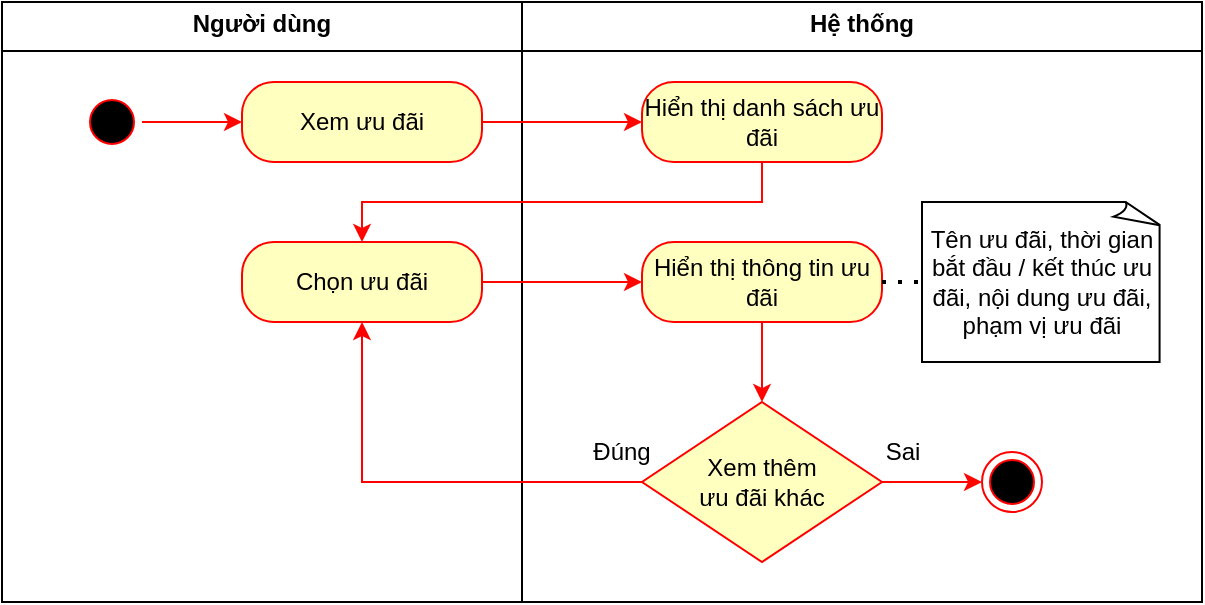 <mxfile version="26.0.10">
  <diagram name="Page-1" id="G9ozgS4Jb92wQeqAHuRP">
    <mxGraphModel dx="976" dy="418" grid="1" gridSize="10" guides="1" tooltips="1" connect="1" arrows="1" fold="1" page="1" pageScale="1" pageWidth="850" pageHeight="1100" math="0" shadow="0">
      <root>
        <mxCell id="0" />
        <mxCell id="1" parent="0" />
        <mxCell id="p94vNTU9T4nclMIpOv3r-1" value="&lt;p style=&quot;margin:0px;margin-top:4px;text-align:center;&quot;&gt;&lt;b&gt;Hệ thống&lt;/b&gt;&lt;/p&gt;&lt;hr size=&quot;1&quot; style=&quot;border-style:solid;&quot;&gt;&lt;div style=&quot;height:2px;&quot;&gt;&lt;/div&gt;" style="verticalAlign=top;align=left;overflow=fill;html=1;whiteSpace=wrap;" parent="1" vertex="1">
          <mxGeometry x="260" width="340" height="300" as="geometry" />
        </mxCell>
        <mxCell id="p94vNTU9T4nclMIpOv3r-2" value="&lt;p style=&quot;margin:0px;margin-top:4px;text-align:center;&quot;&gt;&lt;b&gt;Người dùng&lt;/b&gt;&lt;/p&gt;&lt;hr size=&quot;1&quot; style=&quot;border-style:solid;&quot;&gt;&lt;div style=&quot;height:2px;&quot;&gt;&lt;/div&gt;" style="verticalAlign=top;align=left;overflow=fill;html=1;whiteSpace=wrap;" parent="1" vertex="1">
          <mxGeometry width="260" height="300" as="geometry" />
        </mxCell>
        <mxCell id="p94vNTU9T4nclMIpOv3r-3" value="" style="ellipse;html=1;shape=startState;fillColor=#000000;strokeColor=#ff0000;" parent="1" vertex="1">
          <mxGeometry x="40" y="45" width="30" height="30" as="geometry" />
        </mxCell>
        <mxCell id="p94vNTU9T4nclMIpOv3r-4" value="" style="edgeStyle=orthogonalEdgeStyle;rounded=0;orthogonalLoop=1;jettySize=auto;html=1;strokeColor=#FF0500;" parent="1" source="p94vNTU9T4nclMIpOv3r-3" target="p94vNTU9T4nclMIpOv3r-6" edge="1">
          <mxGeometry relative="1" as="geometry" />
        </mxCell>
        <mxCell id="p94vNTU9T4nclMIpOv3r-5" value="" style="edgeStyle=orthogonalEdgeStyle;rounded=0;orthogonalLoop=1;jettySize=auto;html=1;strokeColor=#FF0500;" parent="1" source="p94vNTU9T4nclMIpOv3r-6" target="p94vNTU9T4nclMIpOv3r-8" edge="1">
          <mxGeometry relative="1" as="geometry" />
        </mxCell>
        <mxCell id="p94vNTU9T4nclMIpOv3r-6" value="Xem ưu đãi" style="rounded=1;whiteSpace=wrap;html=1;arcSize=40;fontColor=#000000;fillColor=#ffffc0;strokeColor=#ff0000;" parent="1" vertex="1">
          <mxGeometry x="120" y="40" width="120" height="40" as="geometry" />
        </mxCell>
        <mxCell id="p94vNTU9T4nclMIpOv3r-7" style="edgeStyle=orthogonalEdgeStyle;rounded=0;orthogonalLoop=1;jettySize=auto;html=1;entryX=0.5;entryY=0;entryDx=0;entryDy=0;strokeColor=#FF0500;" parent="1" source="p94vNTU9T4nclMIpOv3r-8" target="p94vNTU9T4nclMIpOv3r-10" edge="1">
          <mxGeometry relative="1" as="geometry">
            <Array as="points">
              <mxPoint x="380" y="100" />
              <mxPoint x="180" y="100" />
            </Array>
          </mxGeometry>
        </mxCell>
        <mxCell id="p94vNTU9T4nclMIpOv3r-8" value="Hiển thị danh sách ưu đãi" style="rounded=1;whiteSpace=wrap;html=1;arcSize=40;fontColor=#000000;fillColor=#ffffc0;strokeColor=#ff0000;" parent="1" vertex="1">
          <mxGeometry x="320" y="40" width="120" height="40" as="geometry" />
        </mxCell>
        <mxCell id="p94vNTU9T4nclMIpOv3r-9" style="edgeStyle=orthogonalEdgeStyle;rounded=0;orthogonalLoop=1;jettySize=auto;html=1;entryX=0;entryY=0.5;entryDx=0;entryDy=0;strokeColor=#FF0500;" parent="1" source="p94vNTU9T4nclMIpOv3r-10" target="p94vNTU9T4nclMIpOv3r-13" edge="1">
          <mxGeometry relative="1" as="geometry" />
        </mxCell>
        <mxCell id="p94vNTU9T4nclMIpOv3r-10" value="Chọn ưu đãi" style="rounded=1;whiteSpace=wrap;html=1;arcSize=40;fontColor=#000000;fillColor=#ffffc0;strokeColor=#ff0000;" parent="1" vertex="1">
          <mxGeometry x="120" y="120" width="120" height="40" as="geometry" />
        </mxCell>
        <mxCell id="p94vNTU9T4nclMIpOv3r-11" value="" style="edgeStyle=orthogonalEdgeStyle;rounded=0;orthogonalLoop=1;jettySize=auto;html=1;" parent="1" target="p94vNTU9T4nclMIpOv3r-16" edge="1">
          <mxGeometry relative="1" as="geometry">
            <mxPoint x="380" y="200" as="sourcePoint" />
          </mxGeometry>
        </mxCell>
        <mxCell id="p94vNTU9T4nclMIpOv3r-12" style="edgeStyle=orthogonalEdgeStyle;rounded=0;orthogonalLoop=1;jettySize=auto;html=1;entryX=0.5;entryY=0;entryDx=0;entryDy=0;strokeColor=#FF0500;" parent="1" source="p94vNTU9T4nclMIpOv3r-13" target="p94vNTU9T4nclMIpOv3r-16" edge="1">
          <mxGeometry relative="1" as="geometry" />
        </mxCell>
        <mxCell id="p94vNTU9T4nclMIpOv3r-13" value="Hiển thị thông tin ưu đãi" style="rounded=1;whiteSpace=wrap;html=1;arcSize=40;fontColor=#000000;fillColor=#ffffc0;strokeColor=#ff0000;" parent="1" vertex="1">
          <mxGeometry x="320" y="120" width="120" height="40" as="geometry" />
        </mxCell>
        <mxCell id="p94vNTU9T4nclMIpOv3r-14" value="Tên ưu đãi, thời gian bắt đầu / kết thúc ưu đãi, nội dung ưu đãi,&lt;div&gt;phạm vị ưu đãi&lt;/div&gt;" style="whiteSpace=wrap;html=1;shape=mxgraph.basic.document;align=center;" parent="1" vertex="1">
          <mxGeometry x="460" y="100" width="120" height="80" as="geometry" />
        </mxCell>
        <mxCell id="p94vNTU9T4nclMIpOv3r-15" value="" style="edgeStyle=orthogonalEdgeStyle;rounded=0;orthogonalLoop=1;jettySize=auto;html=1;strokeColor=#FF0500;" parent="1" source="p94vNTU9T4nclMIpOv3r-16" target="p94vNTU9T4nclMIpOv3r-18" edge="1">
          <mxGeometry relative="1" as="geometry" />
        </mxCell>
        <mxCell id="pbYZjC3CFeCecTC-TPnM-2" style="edgeStyle=orthogonalEdgeStyle;rounded=0;orthogonalLoop=1;jettySize=auto;html=1;entryX=0.5;entryY=1;entryDx=0;entryDy=0;strokeColor=light-dark(#FF0000,#FFFFFF);" edge="1" parent="1" source="p94vNTU9T4nclMIpOv3r-16" target="p94vNTU9T4nclMIpOv3r-10">
          <mxGeometry relative="1" as="geometry" />
        </mxCell>
        <mxCell id="p94vNTU9T4nclMIpOv3r-16" value="Xem thêm&lt;br&gt;ưu đãi khác" style="rhombus;whiteSpace=wrap;html=1;fontColor=#000000;fillColor=#ffffc0;strokeColor=#FF0000;" parent="1" vertex="1">
          <mxGeometry x="320" y="200" width="120" height="80" as="geometry" />
        </mxCell>
        <mxCell id="p94vNTU9T4nclMIpOv3r-18" value="" style="ellipse;html=1;shape=endState;fillColor=#000000;strokeColor=#ff0000;" parent="1" vertex="1">
          <mxGeometry x="490" y="225" width="30" height="30" as="geometry" />
        </mxCell>
        <mxCell id="p94vNTU9T4nclMIpOv3r-19" value="Đúng" style="text;html=1;align=center;verticalAlign=middle;whiteSpace=wrap;rounded=0;fontFamily=Helvetica;fontSize=12;fontColor=#000000;" parent="1" vertex="1">
          <mxGeometry x="280" y="210" width="60" height="30" as="geometry" />
        </mxCell>
        <mxCell id="p94vNTU9T4nclMIpOv3r-20" value="Sai" style="text;html=1;align=center;verticalAlign=middle;resizable=0;points=[];autosize=1;strokeColor=none;fillColor=none;" parent="1" vertex="1">
          <mxGeometry x="430" y="210" width="40" height="30" as="geometry" />
        </mxCell>
        <mxCell id="p94vNTU9T4nclMIpOv3r-21" value="" style="endArrow=none;dashed=1;html=1;dashPattern=1 3;strokeWidth=2;rounded=0;entryX=0;entryY=0.5;entryDx=0;entryDy=0;entryPerimeter=0;" parent="1" target="p94vNTU9T4nclMIpOv3r-14" edge="1">
          <mxGeometry width="50" height="50" relative="1" as="geometry">
            <mxPoint x="440" y="140" as="sourcePoint" />
            <mxPoint x="490" y="90" as="targetPoint" />
          </mxGeometry>
        </mxCell>
      </root>
    </mxGraphModel>
  </diagram>
</mxfile>

